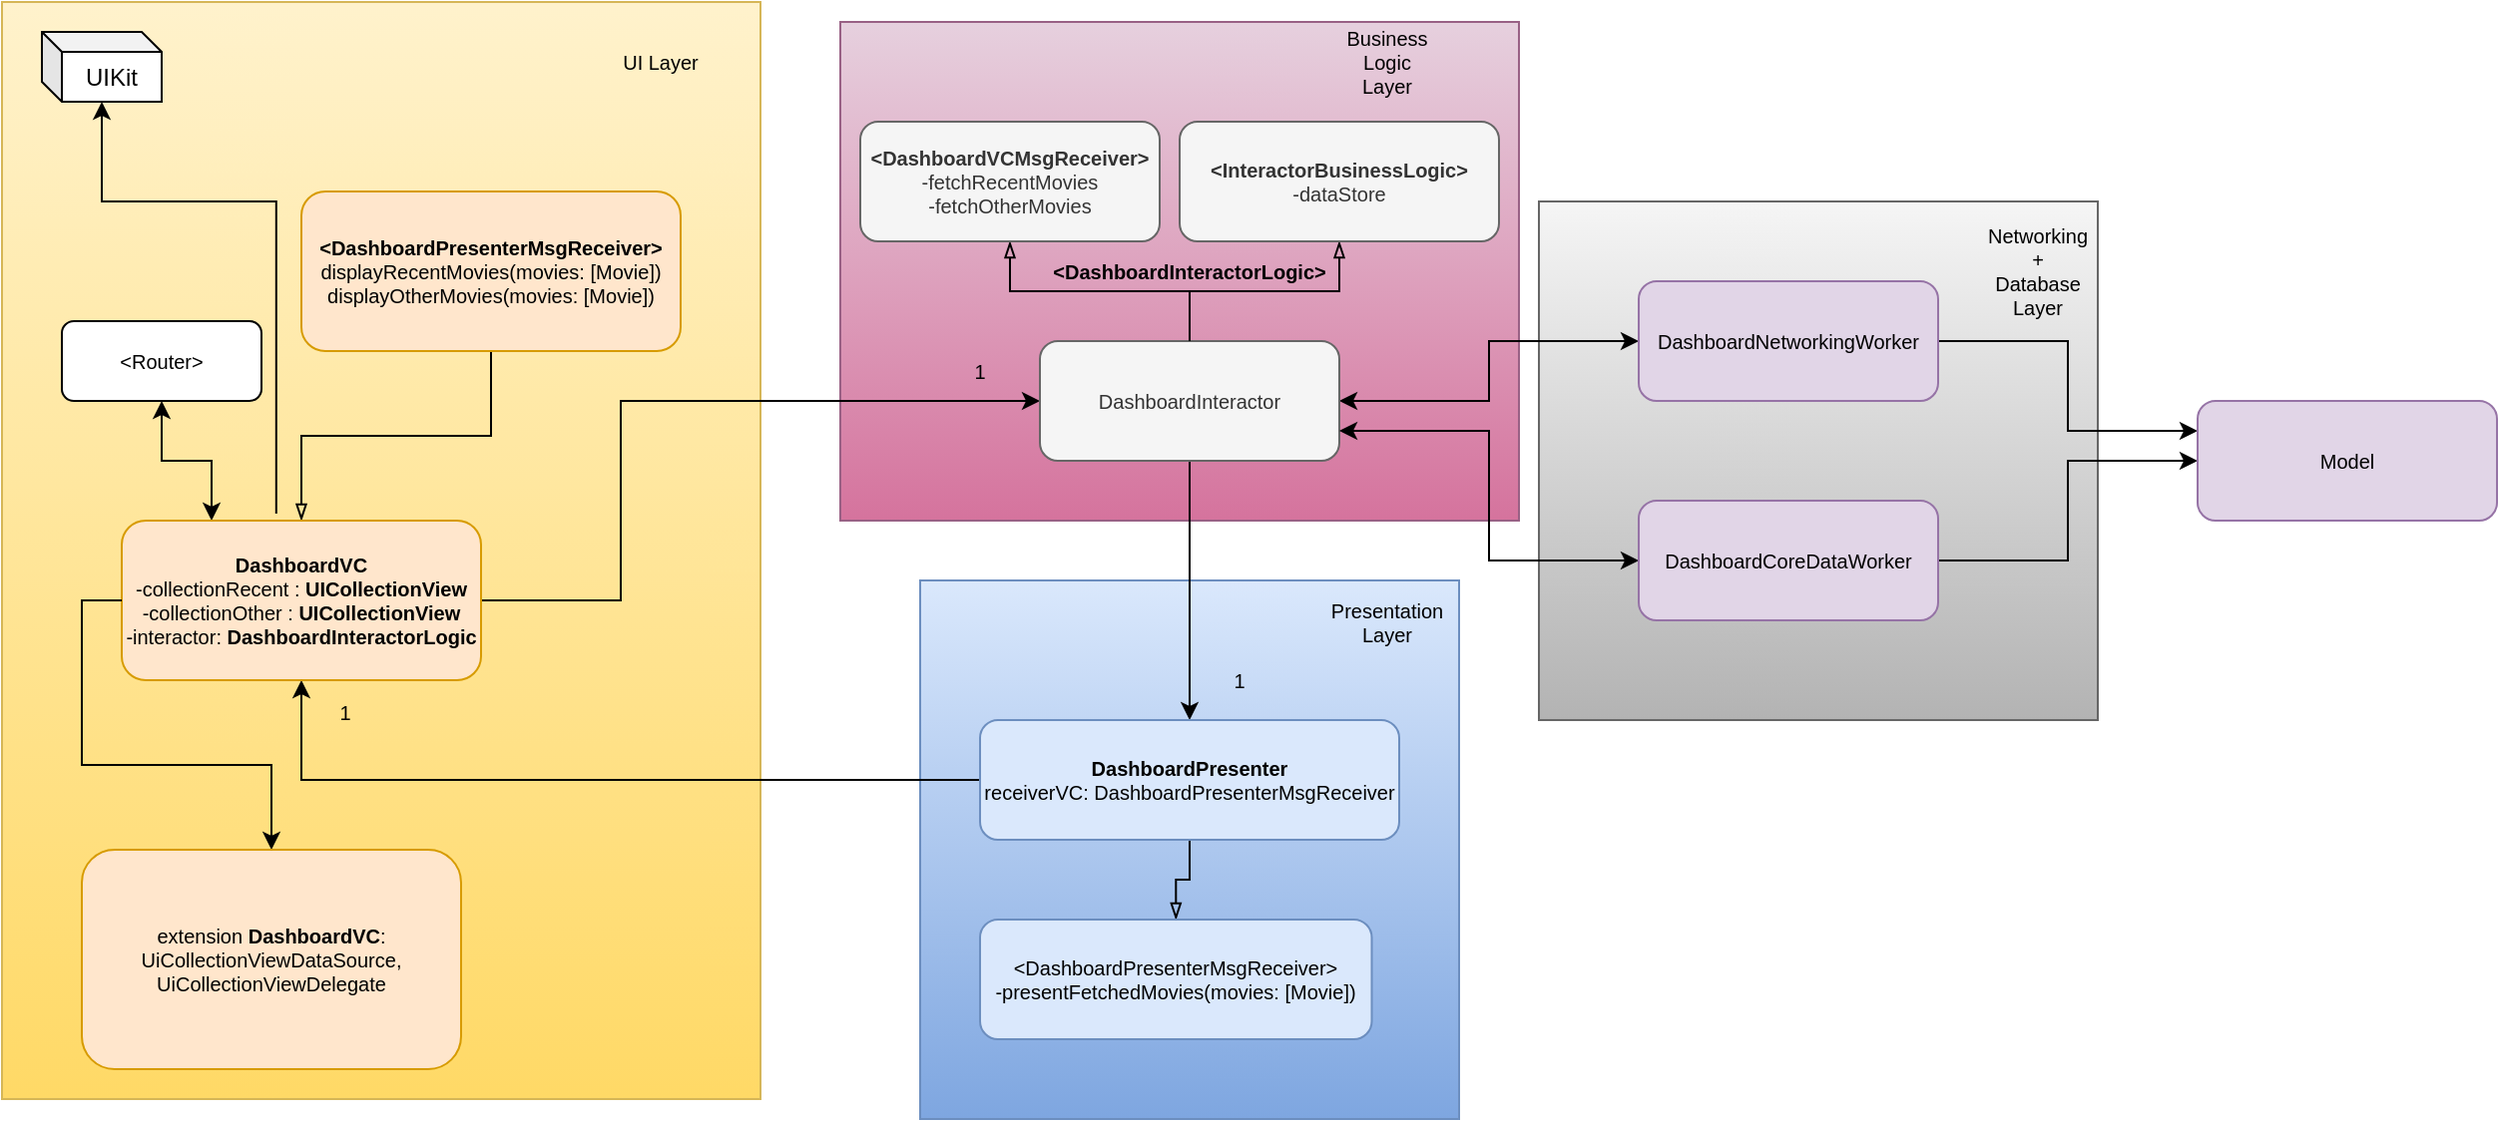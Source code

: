 <mxfile version="13.3.5" type="github">
  <diagram id="Jb5ylETd7e1f_wdyNb-u" name="Page-1">
    <mxGraphModel dx="1873" dy="1575" grid="1" gridSize="10" guides="1" tooltips="1" connect="1" arrows="1" fold="1" page="1" pageScale="1" pageWidth="850" pageHeight="1100" math="0" shadow="0">
      <root>
        <mxCell id="0" />
        <mxCell id="1" parent="0" />
        <mxCell id="jXQzwG6hfJ6GIbbnQq5l-38" value="" style="rounded=0;whiteSpace=wrap;html=1;fontSize=10;gradientColor=#ffd966;fillColor=#fff2cc;strokeColor=#d6b656;" parent="1" vertex="1">
          <mxGeometry x="-660" y="-470" width="380" height="550" as="geometry" />
        </mxCell>
        <mxCell id="jXQzwG6hfJ6GIbbnQq5l-30" value="" style="rounded=0;whiteSpace=wrap;html=1;fontSize=10;gradientColor=#b3b3b3;fillColor=#f5f5f5;strokeColor=#666666;" parent="1" vertex="1">
          <mxGeometry x="110" y="-370" width="280" height="260" as="geometry" />
        </mxCell>
        <mxCell id="jXQzwG6hfJ6GIbbnQq5l-28" value="" style="rounded=0;whiteSpace=wrap;html=1;fontSize=10;gradientColor=#d5739d;fillColor=#e6d0de;strokeColor=#996185;" parent="1" vertex="1">
          <mxGeometry x="-240" y="-460" width="340" height="250" as="geometry" />
        </mxCell>
        <mxCell id="jXQzwG6hfJ6GIbbnQq5l-24" value="" style="rounded=0;whiteSpace=wrap;html=1;fontSize=10;gradientColor=#7ea6e0;fillColor=#dae8fc;strokeColor=#6c8ebf;" parent="1" vertex="1">
          <mxGeometry x="-200" y="-180" width="270" height="270" as="geometry" />
        </mxCell>
        <mxCell id="jXQzwG6hfJ6GIbbnQq5l-1" style="edgeStyle=orthogonalEdgeStyle;rounded=0;orthogonalLoop=1;jettySize=auto;html=1;startArrow=classic;startFill=1;exitX=0.25;exitY=0;exitDx=0;exitDy=0;" parent="1" source="jXQzwG6hfJ6GIbbnQq5l-5" target="jXQzwG6hfJ6GIbbnQq5l-9" edge="1">
          <mxGeometry relative="1" as="geometry" />
        </mxCell>
        <mxCell id="jXQzwG6hfJ6GIbbnQq5l-2" style="edgeStyle=orthogonalEdgeStyle;rounded=0;orthogonalLoop=1;jettySize=auto;html=1;entryX=0.5;entryY=1;entryDx=0;entryDy=0;" parent="1" source="jXQzwG6hfJ6GIbbnQq5l-7" target="jXQzwG6hfJ6GIbbnQq5l-5" edge="1">
          <mxGeometry relative="1" as="geometry">
            <Array as="points">
              <mxPoint x="-510" y="-80" />
            </Array>
          </mxGeometry>
        </mxCell>
        <mxCell id="jXQzwG6hfJ6GIbbnQq5l-3" style="edgeStyle=orthogonalEdgeStyle;rounded=0;orthogonalLoop=1;jettySize=auto;html=1;exitX=1;exitY=0.5;exitDx=0;exitDy=0;" parent="1" source="jXQzwG6hfJ6GIbbnQq5l-5" target="jXQzwG6hfJ6GIbbnQq5l-8" edge="1">
          <mxGeometry relative="1" as="geometry">
            <Array as="points">
              <mxPoint x="-350" y="-170" />
              <mxPoint x="-350" y="-270" />
            </Array>
          </mxGeometry>
        </mxCell>
        <mxCell id="jXQzwG6hfJ6GIbbnQq5l-42" value="" style="edgeStyle=orthogonalEdgeStyle;rounded=0;orthogonalLoop=1;jettySize=auto;html=1;startArrow=blockThin;startFill=0;endArrow=none;endFill=0;fontSize=10;" parent="1" source="jXQzwG6hfJ6GIbbnQq5l-5" target="jXQzwG6hfJ6GIbbnQq5l-41" edge="1">
          <mxGeometry relative="1" as="geometry" />
        </mxCell>
        <mxCell id="jXQzwG6hfJ6GIbbnQq5l-5" value="&lt;b&gt;DashboardVC&lt;/b&gt;&lt;br&gt;-collectionRecent : &lt;b&gt;UICollectionView&lt;/b&gt;&lt;br&gt;-collectionOther : &lt;b&gt;UICollectionView&lt;/b&gt;&lt;br&gt;-interactor: &lt;b&gt;DashboardInteractorLogic&lt;/b&gt;" style="rounded=1;whiteSpace=wrap;html=1;fontSize=10;fillColor=#ffe6cc;strokeColor=#d79b00;" parent="1" vertex="1">
          <mxGeometry x="-600" y="-210" width="180" height="80" as="geometry" />
        </mxCell>
        <mxCell id="jXQzwG6hfJ6GIbbnQq5l-41" value="&lt;b&gt;&amp;lt;DashboardPresenterMsgReceiver&amp;gt;&lt;/b&gt;&lt;br&gt;displayRecentMovies(movies: [Movie])&lt;br&gt;displayOtherMovies(movies: [Movie])" style="rounded=1;whiteSpace=wrap;html=1;fontSize=10;fillColor=#ffe6cc;strokeColor=#d79b00;" parent="1" vertex="1">
          <mxGeometry x="-510" y="-375" width="190" height="80" as="geometry" />
        </mxCell>
        <mxCell id="jXQzwG6hfJ6GIbbnQq5l-6" style="edgeStyle=orthogonalEdgeStyle;rounded=0;orthogonalLoop=1;jettySize=auto;html=1;entryX=0.5;entryY=0;entryDx=0;entryDy=0;" parent="1" source="jXQzwG6hfJ6GIbbnQq5l-8" target="jXQzwG6hfJ6GIbbnQq5l-7" edge="1">
          <mxGeometry relative="1" as="geometry" />
        </mxCell>
        <mxCell id="jXQzwG6hfJ6GIbbnQq5l-23" value="" style="edgeStyle=orthogonalEdgeStyle;rounded=0;orthogonalLoop=1;jettySize=auto;html=1;fontSize=10;endArrow=blockThin;endFill=0;" parent="1" source="jXQzwG6hfJ6GIbbnQq5l-7" target="jXQzwG6hfJ6GIbbnQq5l-22" edge="1">
          <mxGeometry relative="1" as="geometry" />
        </mxCell>
        <mxCell id="jXQzwG6hfJ6GIbbnQq5l-7" value="&lt;b&gt;DashboardPresenter&lt;/b&gt;&lt;br&gt;receiverVC: DashboardPresenterMsgReceiver" style="rounded=1;whiteSpace=wrap;html=1;fontSize=10;fillColor=#dae8fc;strokeColor=#6c8ebf;" parent="1" vertex="1">
          <mxGeometry x="-170" y="-110" width="210" height="60" as="geometry" />
        </mxCell>
        <mxCell id="jXQzwG6hfJ6GIbbnQq5l-22" value="&amp;lt;DashboardPresenterMsgReceiver&amp;gt;&lt;br&gt;-presentFetchedMovies(movies: [Movie])" style="rounded=1;whiteSpace=wrap;html=1;fontSize=10;fillColor=#dae8fc;strokeColor=#6c8ebf;" parent="1" vertex="1">
          <mxGeometry x="-170" y="-10" width="196.25" height="60" as="geometry" />
        </mxCell>
        <mxCell id="jXQzwG6hfJ6GIbbnQq5l-20" value="" style="edgeStyle=orthogonalEdgeStyle;rounded=0;orthogonalLoop=1;jettySize=auto;html=1;fontSize=10;startArrow=classic;startFill=1;" parent="1" source="jXQzwG6hfJ6GIbbnQq5l-19" target="jXQzwG6hfJ6GIbbnQq5l-8" edge="1">
          <mxGeometry relative="1" as="geometry" />
        </mxCell>
        <mxCell id="jXQzwG6hfJ6GIbbnQq5l-8" value="DashboardInteractor" style="rounded=1;whiteSpace=wrap;html=1;fontSize=10;fillColor=#f5f5f5;strokeColor=#666666;fontColor=#333333;" parent="1" vertex="1">
          <mxGeometry x="-140" y="-300" width="150" height="60" as="geometry" />
        </mxCell>
        <mxCell id="jXQzwG6hfJ6GIbbnQq5l-36" style="edgeStyle=orthogonalEdgeStyle;rounded=0;orthogonalLoop=1;jettySize=auto;html=1;exitX=1;exitY=0.5;exitDx=0;exitDy=0;entryX=0;entryY=0.25;entryDx=0;entryDy=0;endArrow=classic;endFill=1;fontSize=10;" parent="1" source="jXQzwG6hfJ6GIbbnQq5l-19" target="jXQzwG6hfJ6GIbbnQq5l-34" edge="1">
          <mxGeometry relative="1" as="geometry" />
        </mxCell>
        <mxCell id="jXQzwG6hfJ6GIbbnQq5l-19" value="DashboardNetworkingWorker" style="rounded=1;whiteSpace=wrap;html=1;fontSize=10;fillColor=#e1d5e7;strokeColor=#9673a6;" parent="1" vertex="1">
          <mxGeometry x="160" y="-330" width="150" height="60" as="geometry" />
        </mxCell>
        <mxCell id="jXQzwG6hfJ6GIbbnQq5l-9" value="&amp;lt;Router&amp;gt;" style="rounded=1;whiteSpace=wrap;html=1;fontSize=10;" parent="1" vertex="1">
          <mxGeometry x="-630" y="-310" width="100" height="40" as="geometry" />
        </mxCell>
        <mxCell id="jXQzwG6hfJ6GIbbnQq5l-16" style="edgeStyle=orthogonalEdgeStyle;rounded=0;orthogonalLoop=1;jettySize=auto;html=1;exitX=0;exitY=0.5;exitDx=0;exitDy=0;entryX=0.5;entryY=0;entryDx=0;entryDy=0;fontSize=10;" parent="1" source="jXQzwG6hfJ6GIbbnQq5l-5" target="jXQzwG6hfJ6GIbbnQq5l-11" edge="1">
          <mxGeometry relative="1" as="geometry" />
        </mxCell>
        <mxCell id="jXQzwG6hfJ6GIbbnQq5l-11" value="extension &lt;b&gt;DashboardVC&lt;/b&gt;: UiCollectionViewDataSource, UiCollectionViewDelegate" style="rounded=1;whiteSpace=wrap;html=1;fontSize=10;fillColor=#ffe6cc;strokeColor=#d79b00;" parent="1" vertex="1">
          <mxGeometry x="-620" y="-45" width="190" height="110" as="geometry" />
        </mxCell>
        <mxCell id="jXQzwG6hfJ6GIbbnQq5l-18" style="edgeStyle=orthogonalEdgeStyle;rounded=0;orthogonalLoop=1;jettySize=auto;html=1;exitX=0.5;exitY=0;exitDx=0;exitDy=0;entryX=0.5;entryY=1;entryDx=0;entryDy=0;fontSize=10;endArrow=blockThin;endFill=0;" parent="1" source="jXQzwG6hfJ6GIbbnQq5l-8" target="jXQzwG6hfJ6GIbbnQq5l-17" edge="1">
          <mxGeometry relative="1" as="geometry" />
        </mxCell>
        <mxCell id="jXQzwG6hfJ6GIbbnQq5l-17" value="&lt;b&gt;&amp;lt;DashboardVCMsgReceiver&amp;gt;&lt;/b&gt;&lt;br&gt;-fetchRecentMovies&lt;br&gt;-fetchOtherMovies" style="rounded=1;whiteSpace=wrap;html=1;fontSize=10;fillColor=#f5f5f5;strokeColor=#666666;fontColor=#333333;" parent="1" vertex="1">
          <mxGeometry x="-230" y="-410" width="150" height="60" as="geometry" />
        </mxCell>
        <mxCell id="jXQzwG6hfJ6GIbbnQq5l-25" value="Presentation Layer" style="text;html=1;strokeColor=none;fillColor=none;align=center;verticalAlign=middle;whiteSpace=wrap;rounded=0;fontSize=10;" parent="1" vertex="1">
          <mxGeometry x="14" y="-169" width="40" height="20" as="geometry" />
        </mxCell>
        <mxCell id="jXQzwG6hfJ6GIbbnQq5l-29" value="Business Logic Layer" style="text;html=1;strokeColor=none;fillColor=none;align=center;verticalAlign=middle;whiteSpace=wrap;rounded=0;fontSize=10;" parent="1" vertex="1">
          <mxGeometry x="14" y="-450" width="40" height="20" as="geometry" />
        </mxCell>
        <mxCell id="jXQzwG6hfJ6GIbbnQq5l-31" value="Networking + Database Layer" style="text;html=1;strokeColor=none;fillColor=none;align=center;verticalAlign=middle;whiteSpace=wrap;rounded=0;fontSize=10;" parent="1" vertex="1">
          <mxGeometry x="340" y="-345" width="40" height="20" as="geometry" />
        </mxCell>
        <mxCell id="jXQzwG6hfJ6GIbbnQq5l-33" style="edgeStyle=orthogonalEdgeStyle;rounded=0;orthogonalLoop=1;jettySize=auto;html=1;exitX=0;exitY=0.5;exitDx=0;exitDy=0;entryX=1;entryY=0.75;entryDx=0;entryDy=0;endArrow=classic;endFill=1;fontSize=10;startArrow=classic;startFill=1;" parent="1" source="jXQzwG6hfJ6GIbbnQq5l-32" target="jXQzwG6hfJ6GIbbnQq5l-8" edge="1">
          <mxGeometry relative="1" as="geometry" />
        </mxCell>
        <mxCell id="jXQzwG6hfJ6GIbbnQq5l-37" style="edgeStyle=orthogonalEdgeStyle;rounded=0;orthogonalLoop=1;jettySize=auto;html=1;endArrow=classic;endFill=1;fontSize=10;exitX=1;exitY=0.5;exitDx=0;exitDy=0;" parent="1" source="jXQzwG6hfJ6GIbbnQq5l-32" target="jXQzwG6hfJ6GIbbnQq5l-34" edge="1">
          <mxGeometry relative="1" as="geometry" />
        </mxCell>
        <mxCell id="jXQzwG6hfJ6GIbbnQq5l-32" value="DashboardCoreDataWorker" style="rounded=1;whiteSpace=wrap;html=1;fontSize=10;fillColor=#e1d5e7;strokeColor=#9673a6;" parent="1" vertex="1">
          <mxGeometry x="160" y="-220" width="150" height="60" as="geometry" />
        </mxCell>
        <mxCell id="jXQzwG6hfJ6GIbbnQq5l-34" value="Model" style="rounded=1;whiteSpace=wrap;html=1;fontSize=10;fillColor=#e1d5e7;strokeColor=#9673a6;" parent="1" vertex="1">
          <mxGeometry x="440" y="-270" width="150" height="60" as="geometry" />
        </mxCell>
        <mxCell id="jXQzwG6hfJ6GIbbnQq5l-39" value="UI Layer" style="text;html=1;strokeColor=none;fillColor=none;align=center;verticalAlign=middle;whiteSpace=wrap;rounded=0;fontSize=10;" parent="1" vertex="1">
          <mxGeometry x="-350" y="-450" width="40" height="20" as="geometry" />
        </mxCell>
        <mxCell id="jXQzwG6hfJ6GIbbnQq5l-44" style="edgeStyle=orthogonalEdgeStyle;rounded=0;orthogonalLoop=1;jettySize=auto;html=1;exitX=0.5;exitY=1;exitDx=0;exitDy=0;startArrow=blockThin;startFill=0;endArrow=none;endFill=0;fontSize=10;" parent="1" source="jXQzwG6hfJ6GIbbnQq5l-43" target="jXQzwG6hfJ6GIbbnQq5l-8" edge="1">
          <mxGeometry relative="1" as="geometry" />
        </mxCell>
        <mxCell id="jXQzwG6hfJ6GIbbnQq5l-43" value="&lt;b&gt;&amp;lt;InteractorBusinessLogic&amp;gt;&lt;/b&gt;&lt;br&gt;-dataStore&lt;br&gt;" style="rounded=1;whiteSpace=wrap;html=1;fontSize=10;fillColor=#f5f5f5;strokeColor=#666666;fontColor=#333333;" parent="1" vertex="1">
          <mxGeometry x="-70" y="-410" width="160" height="60" as="geometry" />
        </mxCell>
        <mxCell id="jXQzwG6hfJ6GIbbnQq5l-46" value="&lt;b&gt;&amp;lt;DashboardInteractorLogic&amp;gt;&lt;/b&gt;" style="text;html=1;strokeColor=none;fillColor=none;align=center;verticalAlign=middle;whiteSpace=wrap;rounded=0;fontSize=10;" parent="1" vertex="1">
          <mxGeometry x="-85" y="-345" width="40" height="20" as="geometry" />
        </mxCell>
        <mxCell id="jXQzwG6hfJ6GIbbnQq5l-48" value="1" style="text;html=1;strokeColor=none;fillColor=none;align=center;verticalAlign=middle;whiteSpace=wrap;rounded=0;fontSize=10;" parent="1" vertex="1">
          <mxGeometry x="-190" y="-295" width="40" height="20" as="geometry" />
        </mxCell>
        <mxCell id="jXQzwG6hfJ6GIbbnQq5l-49" value="1" style="text;html=1;strokeColor=none;fillColor=none;align=center;verticalAlign=middle;whiteSpace=wrap;rounded=0;fontSize=10;" parent="1" vertex="1">
          <mxGeometry x="-60" y="-140" width="40" height="20" as="geometry" />
        </mxCell>
        <mxCell id="jXQzwG6hfJ6GIbbnQq5l-50" value="1" style="text;html=1;strokeColor=none;fillColor=none;align=center;verticalAlign=middle;whiteSpace=wrap;rounded=0;fontSize=10;" parent="1" vertex="1">
          <mxGeometry x="-508" y="-124" width="40" height="20" as="geometry" />
        </mxCell>
        <mxCell id="aKPx_VpaYdWQIDwRMyh--2" style="edgeStyle=orthogonalEdgeStyle;rounded=0;orthogonalLoop=1;jettySize=auto;html=1;exitX=0.43;exitY=-0.043;exitDx=0;exitDy=0;exitPerimeter=0;" edge="1" parent="1" source="jXQzwG6hfJ6GIbbnQq5l-5" target="aKPx_VpaYdWQIDwRMyh--1">
          <mxGeometry relative="1" as="geometry">
            <Array as="points">
              <mxPoint x="-523" y="-370" />
              <mxPoint x="-610" y="-370" />
            </Array>
          </mxGeometry>
        </mxCell>
        <mxCell id="aKPx_VpaYdWQIDwRMyh--1" value="UIKit" style="shape=cube;whiteSpace=wrap;html=1;boundedLbl=1;backgroundOutline=1;darkOpacity=0.05;darkOpacity2=0.1;size=10;" vertex="1" parent="1">
          <mxGeometry x="-640" y="-455" width="60" height="35" as="geometry" />
        </mxCell>
      </root>
    </mxGraphModel>
  </diagram>
</mxfile>
